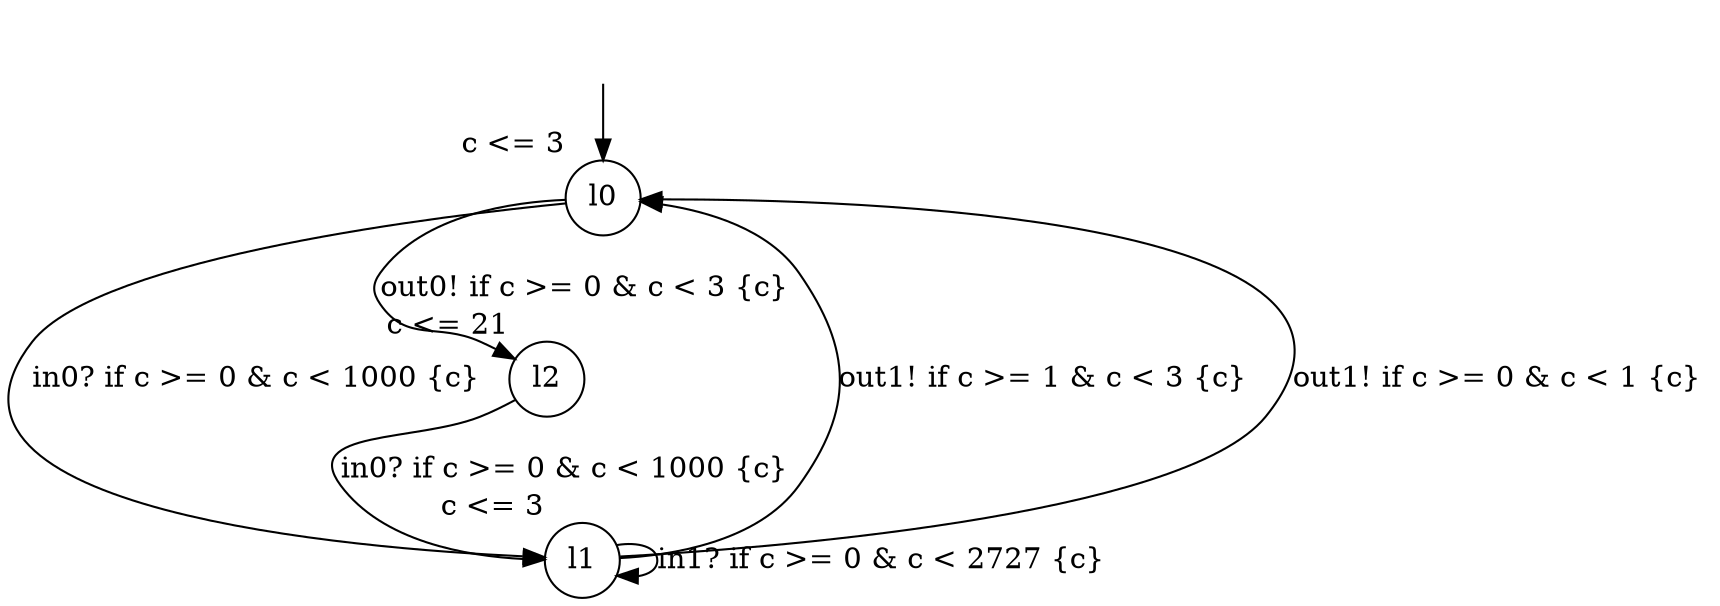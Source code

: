 digraph g {
__start0 [label="" shape="none"];
l0 [shape="circle" margin=0 label="l0", xlabel="c <= 3"];
l1 [shape="circle" margin=0 label="l1", xlabel="c <= 3"];
l2 [shape="circle" margin=0 label="l2", xlabel="c <= 21"];
l0 -> l2 [label="out0! if c >= 0 & c < 3 {c} "];
l0 -> l1 [label="in0? if c >= 0 & c < 1000 {c} "];
l1 -> l1 [label="in1? if c >= 0 & c < 2727 {c} "];
l1 -> l0 [label="out1! if c >= 1 & c < 3 {c} "];
l1 -> l0 [label="out1! if c >= 0 & c < 1 {c} "];
l2 -> l1 [label="in0? if c >= 0 & c < 1000 {c} "];
__start0 -> l0;
}
